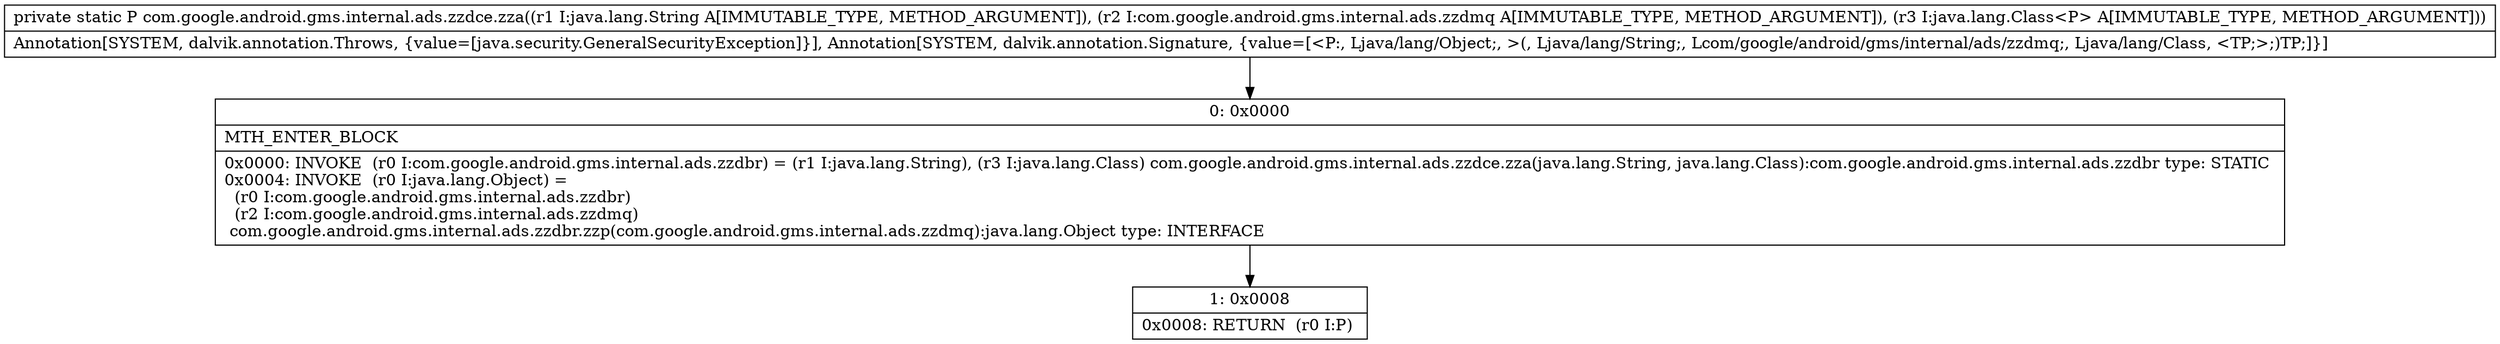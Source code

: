 digraph "CFG forcom.google.android.gms.internal.ads.zzdce.zza(Ljava\/lang\/String;Lcom\/google\/android\/gms\/internal\/ads\/zzdmq;Ljava\/lang\/Class;)Ljava\/lang\/Object;" {
Node_0 [shape=record,label="{0\:\ 0x0000|MTH_ENTER_BLOCK\l|0x0000: INVOKE  (r0 I:com.google.android.gms.internal.ads.zzdbr) = (r1 I:java.lang.String), (r3 I:java.lang.Class) com.google.android.gms.internal.ads.zzdce.zza(java.lang.String, java.lang.Class):com.google.android.gms.internal.ads.zzdbr type: STATIC \l0x0004: INVOKE  (r0 I:java.lang.Object) = \l  (r0 I:com.google.android.gms.internal.ads.zzdbr)\l  (r2 I:com.google.android.gms.internal.ads.zzdmq)\l com.google.android.gms.internal.ads.zzdbr.zzp(com.google.android.gms.internal.ads.zzdmq):java.lang.Object type: INTERFACE \l}"];
Node_1 [shape=record,label="{1\:\ 0x0008|0x0008: RETURN  (r0 I:P) \l}"];
MethodNode[shape=record,label="{private static P com.google.android.gms.internal.ads.zzdce.zza((r1 I:java.lang.String A[IMMUTABLE_TYPE, METHOD_ARGUMENT]), (r2 I:com.google.android.gms.internal.ads.zzdmq A[IMMUTABLE_TYPE, METHOD_ARGUMENT]), (r3 I:java.lang.Class\<P\> A[IMMUTABLE_TYPE, METHOD_ARGUMENT]))  | Annotation[SYSTEM, dalvik.annotation.Throws, \{value=[java.security.GeneralSecurityException]\}], Annotation[SYSTEM, dalvik.annotation.Signature, \{value=[\<P:, Ljava\/lang\/Object;, \>(, Ljava\/lang\/String;, Lcom\/google\/android\/gms\/internal\/ads\/zzdmq;, Ljava\/lang\/Class, \<TP;\>;)TP;]\}]\l}"];
MethodNode -> Node_0;
Node_0 -> Node_1;
}

